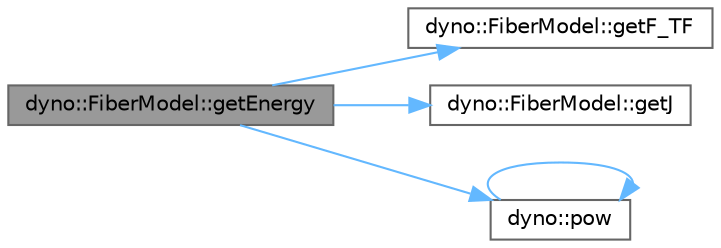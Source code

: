 digraph "dyno::FiberModel::getEnergy"
{
 // LATEX_PDF_SIZE
  bgcolor="transparent";
  edge [fontname=Helvetica,fontsize=10,labelfontname=Helvetica,labelfontsize=10];
  node [fontname=Helvetica,fontsize=10,shape=box,height=0.2,width=0.4];
  rankdir="LR";
  Node1 [id="Node000001",label="dyno::FiberModel::getEnergy",height=0.2,width=0.4,color="gray40", fillcolor="grey60", style="filled", fontcolor="black",tooltip=" "];
  Node1 -> Node2 [id="edge1_Node000001_Node000002",color="steelblue1",style="solid",tooltip=" "];
  Node2 [id="Node000002",label="dyno::FiberModel::getF_TF",height=0.2,width=0.4,color="grey40", fillcolor="white", style="filled",URL="$classdyno_1_1_fiber_model.html#a927b3b868c6bb2adb0aac03b258b70eb",tooltip=" "];
  Node1 -> Node3 [id="edge2_Node000001_Node000003",color="steelblue1",style="solid",tooltip=" "];
  Node3 [id="Node000003",label="dyno::FiberModel::getJ",height=0.2,width=0.4,color="grey40", fillcolor="white", style="filled",URL="$classdyno_1_1_fiber_model.html#a4323912492977adf877f94daacab580f",tooltip=" "];
  Node1 -> Node4 [id="edge3_Node000001_Node000004",color="steelblue1",style="solid",tooltip=" "];
  Node4 [id="Node000004",label="dyno::pow",height=0.2,width=0.4,color="grey40", fillcolor="white", style="filled",URL="$namespacedyno.html#a5bdd7542c587886740e9159c9f8aad1b",tooltip=" "];
  Node4 -> Node4 [id="edge4_Node000004_Node000004",color="steelblue1",style="solid",tooltip=" "];
}
